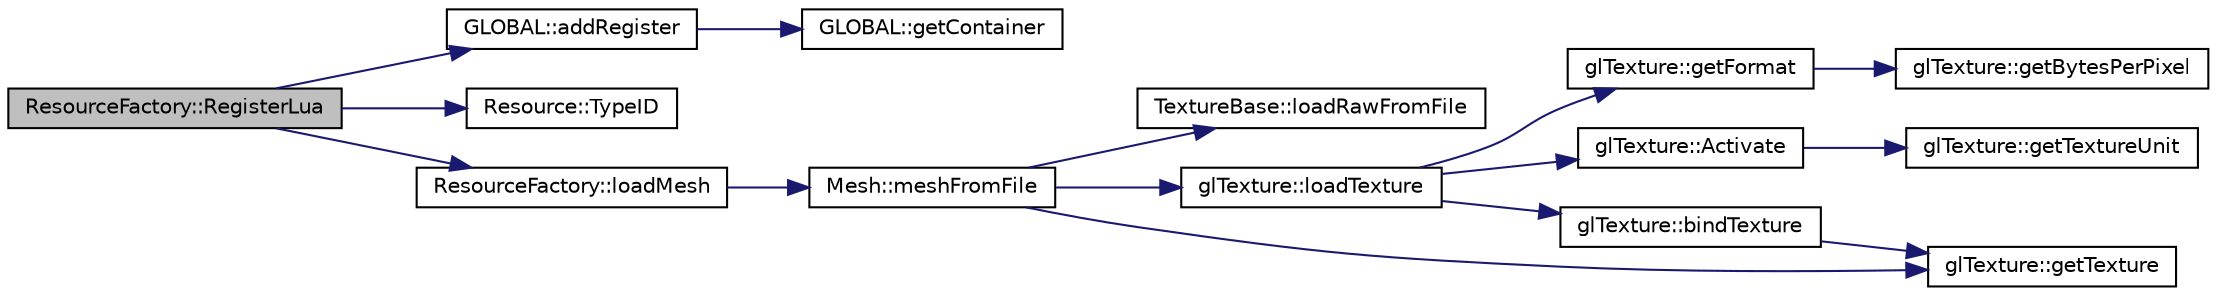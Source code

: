 digraph "ResourceFactory::RegisterLua"
{
  edge [fontname="Helvetica",fontsize="10",labelfontname="Helvetica",labelfontsize="10"];
  node [fontname="Helvetica",fontsize="10",shape=record];
  rankdir="LR";
  Node1 [label="ResourceFactory::RegisterLua",height=0.2,width=0.4,color="black", fillcolor="grey75", style="filled", fontcolor="black"];
  Node1 -> Node2 [color="midnightblue",fontsize="10",style="solid",fontname="Helvetica"];
  Node2 [label="GLOBAL::addRegister",height=0.2,width=0.4,color="black", fillcolor="white", style="filled",URL="$namespace_g_l_o_b_a_l.html#a232ab9edd3a847771c8ab47813a21c14"];
  Node2 -> Node3 [color="midnightblue",fontsize="10",style="solid",fontname="Helvetica"];
  Node3 [label="GLOBAL::getContainer",height=0.2,width=0.4,color="black", fillcolor="white", style="filled",URL="$namespace_g_l_o_b_a_l.html#a48421068f5a2961b446e71f3dba107e1"];
  Node1 -> Node4 [color="midnightblue",fontsize="10",style="solid",fontname="Helvetica"];
  Node4 [label="Resource::TypeID",height=0.2,width=0.4,color="black", fillcolor="white", style="filled",URL="$class_resource.html#a1efee3f7b74a3c200aa5191c841f1742"];
  Node1 -> Node5 [color="midnightblue",fontsize="10",style="solid",fontname="Helvetica"];
  Node5 [label="ResourceFactory::loadMesh",height=0.2,width=0.4,color="black", fillcolor="white", style="filled",URL="$class_resource_factory.html#abce1be0fb705c9a5248f0cc4a20d123b"];
  Node5 -> Node6 [color="midnightblue",fontsize="10",style="solid",fontname="Helvetica"];
  Node6 [label="Mesh::meshFromFile",height=0.2,width=0.4,color="black", fillcolor="white", style="filled",URL="$class_mesh.html#a5498f92c6d777f2e64d6e671f6f5a8ae"];
  Node6 -> Node7 [color="midnightblue",fontsize="10",style="solid",fontname="Helvetica"];
  Node7 [label="TextureBase::loadRawFromFile",height=0.2,width=0.4,color="black", fillcolor="white", style="filled",URL="$class_texture_base.html#a19872c1788fd3f88baac18b386790b16"];
  Node6 -> Node8 [color="midnightblue",fontsize="10",style="solid",fontname="Helvetica"];
  Node8 [label="glTexture::loadTexture",height=0.2,width=0.4,color="black", fillcolor="white", style="filled",URL="$classgl_texture.html#aa6d49727fc5e8f837ede6b3e6ccc3f16"];
  Node8 -> Node9 [color="midnightblue",fontsize="10",style="solid",fontname="Helvetica"];
  Node9 [label="glTexture::getFormat",height=0.2,width=0.4,color="black", fillcolor="white", style="filled",URL="$classgl_texture.html#ad049bb37a6145698806b1ed433bcca6b"];
  Node9 -> Node10 [color="midnightblue",fontsize="10",style="solid",fontname="Helvetica"];
  Node10 [label="glTexture::getBytesPerPixel",height=0.2,width=0.4,color="black", fillcolor="white", style="filled",URL="$classgl_texture.html#a0c4c576307a7fd0dee5ed58c4cf695b8"];
  Node8 -> Node11 [color="midnightblue",fontsize="10",style="solid",fontname="Helvetica"];
  Node11 [label="glTexture::Activate",height=0.2,width=0.4,color="black", fillcolor="white", style="filled",URL="$classgl_texture.html#a264f2530134bb74518e50084df583388"];
  Node11 -> Node12 [color="midnightblue",fontsize="10",style="solid",fontname="Helvetica"];
  Node12 [label="glTexture::getTextureUnit",height=0.2,width=0.4,color="black", fillcolor="white", style="filled",URL="$classgl_texture.html#aeb48c943a393d2d24a3da2ae2141e3d0"];
  Node8 -> Node13 [color="midnightblue",fontsize="10",style="solid",fontname="Helvetica"];
  Node13 [label="glTexture::bindTexture",height=0.2,width=0.4,color="black", fillcolor="white", style="filled",URL="$classgl_texture.html#a4a57ea63b651bce11285385a8d70f2e8"];
  Node13 -> Node14 [color="midnightblue",fontsize="10",style="solid",fontname="Helvetica"];
  Node14 [label="glTexture::getTexture",height=0.2,width=0.4,color="black", fillcolor="white", style="filled",URL="$classgl_texture.html#a183fc773fc658f700b860249b15089aa"];
  Node6 -> Node14 [color="midnightblue",fontsize="10",style="solid",fontname="Helvetica"];
}
